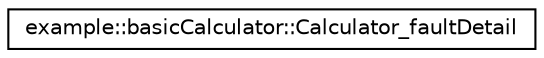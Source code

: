 digraph G
{
  edge [fontname="Helvetica",fontsize="10",labelfontname="Helvetica",labelfontsize="10"];
  node [fontname="Helvetica",fontsize="10",shape=record];
  rankdir="LR";
  Node1 [label="example::basicCalculator::Calculator_faultDetail",height=0.2,width=0.4,color="black", fillcolor="white", style="filled",URL="$classexample_1_1basic_calculator_1_1_calculator__fault_detail.html"];
}
